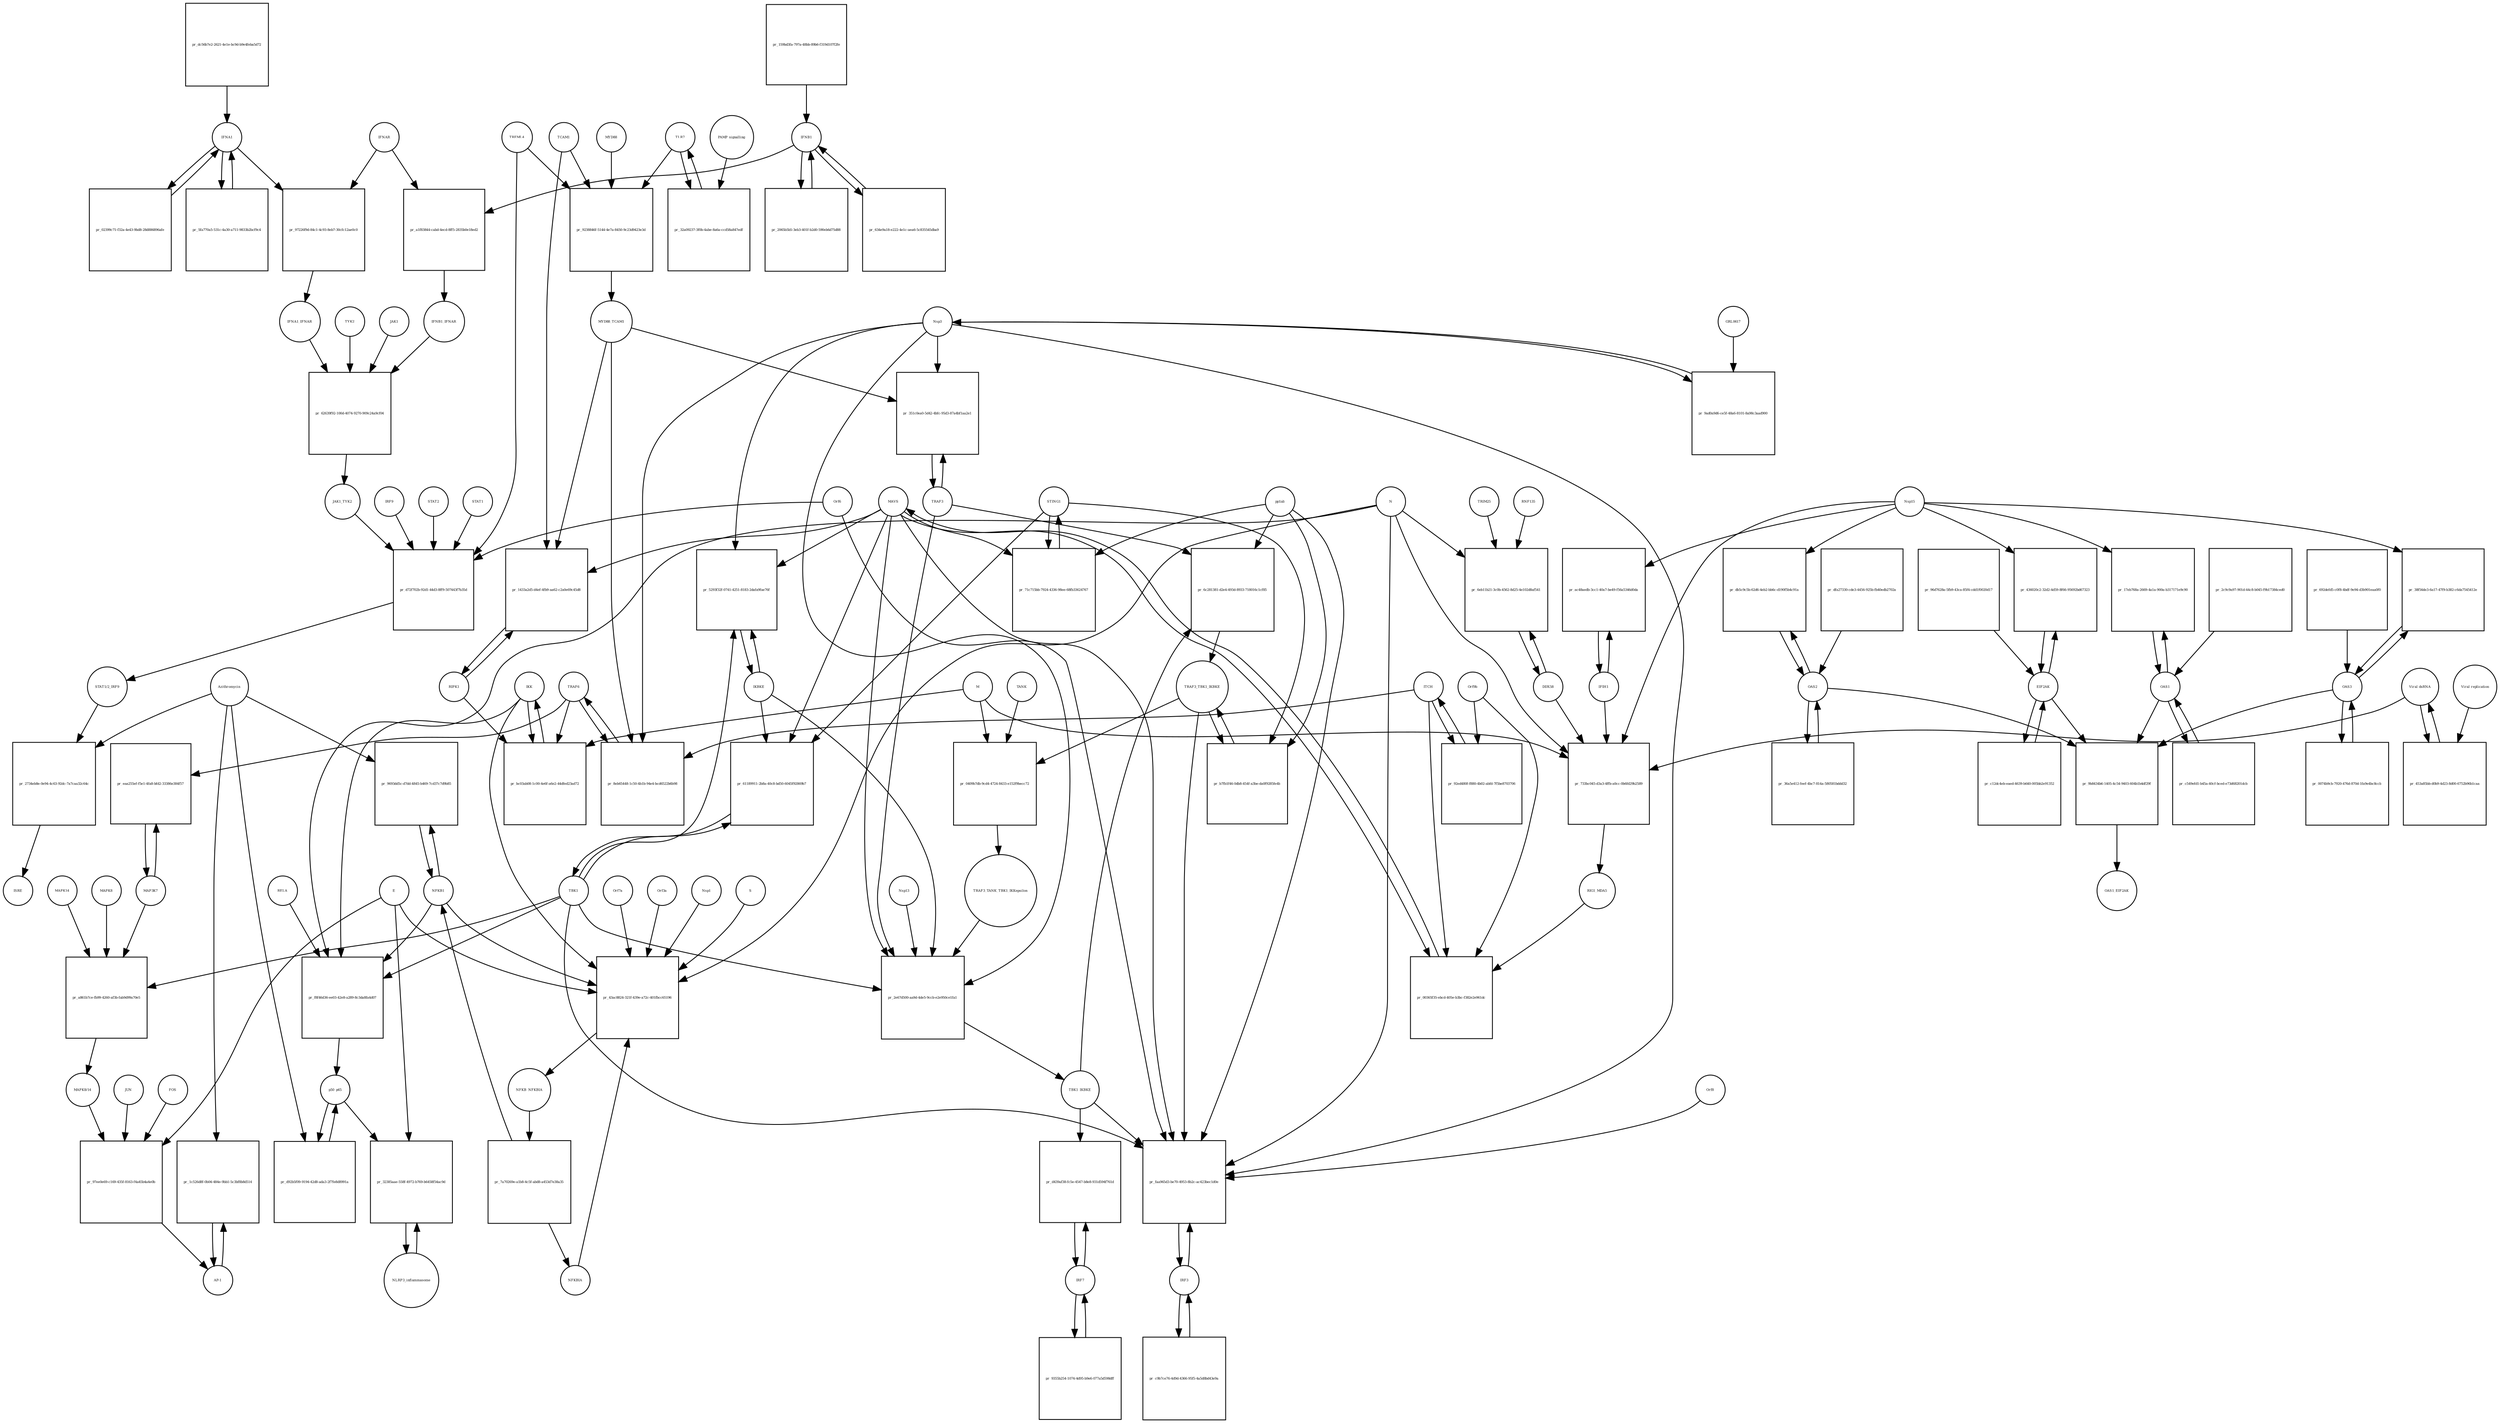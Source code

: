 strict digraph  {
IFNA1 [annotation="urn_miriam_pubmed_31226023|urn_miriam_wikipathways_WP4868", bipartite=0, cls=macromolecule, fontsize=4, label=IFNA1, shape=circle];
"pr_02399c71-f32a-4e43-9bd8-28d886896afe" [annotation="", bipartite=1, cls=process, fontsize=4, label="pr_02399c71-f32a-4e43-9bd8-28d886896afe", shape=square];
IFNB1 [annotation="urn_miriam_pubmed_31226023|urn_miriam_wikipathways_WP4868", bipartite=0, cls=macromolecule, fontsize=4, label=IFNB1, shape=circle];
"pr_2065b5b5-3eb3-401f-b2d0-590eb6d75d88" [annotation="", bipartite=1, cls=process, fontsize=4, label="pr_2065b5b5-3eb3-401f-b2d0-590eb6d75d88", shape=square];
"STAT1/2_IRF9" [annotation="urn_miriam_pubmed_31226023|urn_miriam_wikipathways_WP4868", bipartite=0, cls=complex, fontsize=4, label="STAT1/2_IRF9", shape=circle];
"pr_2734eb8e-0e94-4c63-92dc-7a7caa32c64c" [annotation="", bipartite=1, cls=process, fontsize=4, label="pr_2734eb8e-0e94-4c63-92dc-7a7caa32c64c", shape=square];
ISRE [annotation="urn_miriam_pubmed_31226023|urn_miriam_wikipathways_WP4868", bipartite=0, cls=complex, fontsize=4, label=ISRE, shape=circle];
Azithromycin [annotation=urn_miriam_wikipathways_WP4868, bipartite=0, cls="simple chemical", fontsize=4, label=Azithromycin, shape=circle];
"AP-1" [annotation="urn_miriam_pubmed_31226023|urn_miriam_wikipathways_WP4868", bipartite=0, cls=complex, fontsize=4, label="AP-1", shape=circle];
"pr_1c526d8f-0b04-484e-9bb1-5c3bf8b8d514" [annotation="", bipartite=1, cls=process, fontsize=4, label="pr_1c526d8f-0b04-484e-9bb1-5c3bf8b8d514", shape=square];
NFKB1 [annotation=urn_miriam_wikipathways_WP4868, bipartite=0, cls=macromolecule, fontsize=4, label=NFKB1, shape=circle];
"pr_9693dd5c-d7dd-4845-b469-7cd37c7d9b85" [annotation="", bipartite=1, cls=process, fontsize=4, label="pr_9693dd5c-d7dd-4845-b469-7cd37c7d9b85", shape=square];
IRF3 [annotation="", bipartite=0, cls=macromolecule, fontsize=4, label=IRF3, shape=circle];
"pr_c9b7ce76-4d9d-4366-95f5-4a5d8bd43e9a" [annotation="", bipartite=1, cls=process, fontsize=4, label="pr_c9b7ce76-4d9d-4366-95f5-4a5d8bd43e9a", shape=square];
p50_p65 [annotation="", bipartite=0, cls=complex, fontsize=4, label=p50_p65, shape=circle];
"pr_d92b5f09-9194-42d8-ada3-2f7fe8d8991a" [annotation="", bipartite=1, cls=process, fontsize=4, label="pr_d92b5f09-9194-42d8-ada3-2f7fe8d8991a", shape=square];
IRF7 [annotation="", bipartite=0, cls=macromolecule, fontsize=4, label=IRF7, shape=circle];
"pr_9355b254-1074-4d95-b9e6-077a5d598dff" [annotation="", bipartite=1, cls=process, fontsize=4, label="pr_9355b254-1074-4d95-b9e6-077a5d598dff", shape=square];
"pr_634e9a18-e222-4e1c-aea6-5c835545dba9" [annotation="", bipartite=1, cls=process, fontsize=4, label="pr_634e9a18-e222-4e1c-aea6-5c835545dba9", shape=square];
"pr_5fa770a5-531c-4a30-a711-9833b2bcf9c4" [annotation="", bipartite=1, cls=process, fontsize=4, label="pr_5fa770a5-531c-4a30-a711-9833b2bcf9c4", shape=square];
OAS1 [annotation="", bipartite=0, cls=macromolecule, fontsize=4, label=OAS1, shape=circle];
"pr_c549efd1-b45a-40cf-bced-e73d68201dcb" [annotation="", bipartite=1, cls=process, fontsize=4, label="pr_c549efd1-b45a-40cf-bced-e73d68201dcb", shape=square];
EIF2AK [annotation="", bipartite=0, cls=macromolecule, fontsize=4, label=EIF2AK, shape=circle];
"pr_c12dc4eb-eaed-4639-b640-005bb2e91352" [annotation="", bipartite=1, cls=process, fontsize=4, label="pr_c12dc4eb-eaed-4639-b640-005bb2e91352", shape=square];
OAS2 [annotation="", bipartite=0, cls=macromolecule, fontsize=4, label=OAS2, shape=circle];
"pr_36a5e412-feef-4bc7-814a-580581bddd32" [annotation="", bipartite=1, cls=process, fontsize=4, label="pr_36a5e412-feef-4bc7-814a-580581bddd32", shape=square];
OAS3 [annotation="", bipartite=0, cls=macromolecule, fontsize=4, label=OAS3, shape=circle];
"pr_0074b9cb-7920-476d-870d-1fa9e4bc8ccb" [annotation="", bipartite=1, cls=process, fontsize=4, label="pr_0074b9cb-7920-476d-870d-1fa9e4bc8ccb", shape=square];
"pr_159bd3fa-797a-48bb-89b6-f319d107f2fe" [annotation="", bipartite=1, cls=process, fontsize=4, label="pr_159bd3fa-797a-48bb-89b6-f319d107f2fe", shape=square];
"pr_dc56b7e2-2621-4e1e-bc9d-b9e4feba5d72" [annotation="", bipartite=1, cls=process, fontsize=4, label="pr_dc56b7e2-2621-4e1e-bc9d-b9e4feba5d72", shape=square];
"pr_2c9c9a97-901d-44c8-b045-f9b17384ced0" [annotation="", bipartite=1, cls=process, fontsize=4, label="pr_2c9c9a97-901d-44c8-b045-f9b17384ced0", shape=square];
"pr_96d7628a-5fb9-43ca-85f4-cdd1f0020d17" [annotation="", bipartite=1, cls=process, fontsize=4, label="pr_96d7628a-5fb9-43ca-85f4-cdd1f0020d17", shape=square];
TRAF6 [annotation="urn_miriam_pubmed_31226023|urn_miriam_wikipathways_WP4868", bipartite=0, cls=macromolecule, fontsize=4, label=TRAF6, shape=circle];
"pr_8eb65448-1c50-4b1b-94e4-bcd6522b6b98" [annotation="", bipartite=1, cls=process, fontsize=4, label="pr_8eb65448-1c50-4b1b-94e4-bcd6522b6b98", shape=square];
MYD88_TCAM1 [annotation=urn_miriam_pubmed_31226023, bipartite=0, cls=complex, fontsize=4, label=MYD88_TCAM1, shape=circle];
Nsp3 [annotation="urn_miriam_pubmed_31226023|urn_miriam_wikipathways_WP4868|urn_miriam_ncbiprotein_YP_009725299", bipartite=0, cls=macromolecule, fontsize=4, label=Nsp3, shape=circle];
ITCH [annotation="", bipartite=0, cls=macromolecule, fontsize=4, label=ITCH, shape=circle];
TBK1 [annotation="urn_miriam_pubmed_31226023|urn_miriam_wikipathways_WP4868|urn_miriam_pubmed_24622840", bipartite=0, cls=macromolecule, fontsize=4, label=TBK1, shape=circle];
"pr_61189911-2b8a-40c8-bd50-6045f92869b7" [annotation="", bipartite=1, cls=process, fontsize=4, label="pr_61189911-2b8a-40c8-bd50-6045f92869b7", shape=square];
IKBKE [annotation="", bipartite=0, cls=macromolecule, fontsize=4, label=IKBKE, shape=circle];
STING1 [annotation=urn_miriam_pubmed_24622840, bipartite=0, cls=macromolecule, fontsize=4, label=STING1, shape=circle];
MAVS [annotation="", bipartite=0, cls=macromolecule, fontsize=4, label=MAVS, shape=circle];
"pr_dfa27330-cde3-4456-925b-fb40edb2702a" [annotation="", bipartite=1, cls=process, fontsize=4, label="pr_dfa27330-cde3-4456-925b-fb40edb2702a", shape=square];
"pr_692defd5-c0f8-4bdf-9e94-d3b901eaa0f0" [annotation="", bipartite=1, cls=process, fontsize=4, label="pr_692defd5-c0f8-4bdf-9e94-d3b901eaa0f0", shape=square];
TRAF3 [annotation=urn_miriam_pubmed_31226023, bipartite=0, cls=macromolecule, fontsize=4, label=TRAF3, shape=circle];
"pr_351c0ea0-5d42-4bfc-95d3-87a4bf1aa2e1" [annotation="", bipartite=1, cls=process, fontsize=4, label="pr_351c0ea0-5d42-4bfc-95d3-87a4bf1aa2e1", shape=square];
MAP3K7 [annotation="", bipartite=0, cls=macromolecule, fontsize=4, label=MAP3K7, shape=circle];
"pr_eaa255ef-f5e1-4fa8-bfd2-33386e384f57" [annotation="", bipartite=1, cls=process, fontsize=4, label="pr_eaa255ef-f5e1-4fa8-bfd2-33386e384f57", shape=square];
IKK [annotation="", bipartite=0, cls=complex, fontsize=4, label=IKK, shape=circle];
"pr_bc03ab08-1c00-4e6f-a6e2-44dfed23ad72" [annotation="", bipartite=1, cls=process, fontsize=4, label="pr_bc03ab08-1c00-4e6f-a6e2-44dfed23ad72", shape=square];
RIPK1 [annotation="", bipartite=0, cls=macromolecule, fontsize=4, label=RIPK1, shape=circle];
M [annotation="urn_miriam_pubmed_31226023|urn_miriam_ncbiprotein_BCD58756", bipartite=0, cls=macromolecule, fontsize=4, label=M, shape=circle];
"pr_5293f32f-0741-4251-8183-2dafa9fae76f" [annotation="", bipartite=1, cls=process, fontsize=4, label="pr_5293f32f-0741-4251-8183-2dafa9fae76f", shape=square];
"pr_faa965d3-be70-4953-8b2c-ac423bec1d0e" [annotation="", bipartite=1, cls=process, fontsize=4, label="pr_faa965d3-be70-4953-8b2c-ac423bec1d0e", shape=square];
TBK1_IKBKE [annotation="urn_miriam_pubmed_31226023|urn_miriam_wikipathways_WP4868|urn_miriam_pubmed_24622840", bipartite=0, cls=complex, fontsize=4, label=TBK1_IKBKE, shape=circle];
N [annotation="urn_miriam_pubmed_31226023|urn_miriam_ncbiprotein_BCD58761", bipartite=0, cls=macromolecule, fontsize=4, label=N, shape=circle];
TRAF3_TBK1_IKBKE [annotation=urn_miriam_pubmed_24622840, bipartite=0, cls=complex, fontsize=4, label=TRAF3_TBK1_IKBKE, shape=circle];
Orf8 [annotation=urn_miriam_ncbiprotein_BCD58760, bipartite=0, cls=complex, fontsize=4, label=Orf8, shape=circle];
Orf6 [annotation="urn_miriam_pubmed_31226023|urn_miriam_ncbiprotein_BCD58757", bipartite=0, cls=macromolecule, fontsize=4, label=Orf6, shape=circle];
pp1ab [annotation="urn_miriam_ncbiprotein_YP_009724389|urn_miriam_pubmed_24622840", bipartite=0, cls=macromolecule, fontsize=4, label=pp1ab, shape=circle];
"pr_1433a2d5-d4ef-4fb9-aa62-c2a0e69c45d8" [annotation="", bipartite=1, cls=process, fontsize=4, label="pr_1433a2d5-d4ef-4fb9-aa62-c2a0e69c45d8", shape=square];
TCAM1 [annotation=urn_miriam_pubmed_31226023, bipartite=0, cls=macromolecule, fontsize=4, label=TCAM1, shape=circle];
"pr_00365f35-ebcd-405e-b3bc-f382e2e961dc" [annotation="", bipartite=1, cls=process, fontsize=4, label="pr_00365f35-ebcd-405e-b3bc-f382e2e961dc", shape=square];
RIG1_MDA5 [annotation="urn_miriam_pubmed_31226023|urn_miriam_pubmed_19052324", bipartite=0, cls=complex, fontsize=4, label=RIG1_MDA5, shape=circle];
Orf9b [annotation="urn_miriam_pubmed_31226023|urn_miriam_ncbiprotein_ABI96969|urn_miriam_uniprot_P0DTD2", bipartite=0, cls=macromolecule, fontsize=4, label=Orf9b, shape=circle];
"pr_38f56de3-6a17-47f9-b382-c6da7545412e" [annotation="", bipartite=1, cls=process, fontsize=4, label="pr_38f56de3-6a17-47f9-b382-c6da7545412e", shape=square];
Nsp15 [annotation="urn_miriam_pubmed_31226023|urn_miriam_ncbiprotein_YP_009725310", bipartite=0, cls=macromolecule, fontsize=4, label=Nsp15, shape=circle];
"pr_db5c9c5b-62d6-4eb2-bb6c-d190f5b4c91a" [annotation="", bipartite=1, cls=process, fontsize=4, label="pr_db5c9c5b-62d6-4eb2-bb6c-d190f5b4c91a", shape=square];
"pr_17eb768a-2669-4a1a-900a-b317171e9c90" [annotation="", bipartite=1, cls=process, fontsize=4, label="pr_17eb768a-2669-4a1a-900a-b317171e9c90", shape=square];
"pr_436020c2-32d2-4d59-8f66-95692bd67323" [annotation="", bipartite=1, cls=process, fontsize=4, label="pr_436020c2-32d2-4d59-8f66-95692bd67323", shape=square];
"Viral dsRNA" [annotation="urn_miriam_pubmed_31226023|urn_miriam_pubmed_19052324|urn_miriam_taxonomy_694009", bipartite=0, cls="nucleic acid feature", fontsize=4, label="Viral dsRNA", shape=circle];
"pr_453a85bb-d0b9-4d23-8d00-6752b96b1caa" [annotation="", bipartite=1, cls=process, fontsize=4, label="pr_453a85bb-d0b9-4d23-8d00-6752b96b1caa", shape=square];
"Viral replication" [annotation="urn_miriam_pubmed_31226023|urn_miriam_pubmed_19052324|urn_miriam_mesh_D014779", bipartite=0, cls=phenotype, fontsize=4, label="Viral replication", shape=circle];
"pr_9ad0a9d6-ce5f-48a6-8101-8a98c3aad900" [annotation="", bipartite=1, cls=process, fontsize=4, label="pr_9ad0a9d6-ce5f-48a6-8101-8a98c3aad900", shape=square];
GRL0617 [annotation=urn_miriam_wikipathways_WP4868, bipartite=0, cls="simple chemical", fontsize=4, label=GRL0617, shape=circle];
"pr_71c715bb-7924-4336-98ee-68fb33624767" [annotation="", bipartite=1, cls=process, fontsize=4, label="pr_71c715bb-7924-4336-98ee-68fb33624767", shape=square];
"pr_b7fb1f46-0db8-454f-a3be-da0f9285fe4b" [annotation="", bipartite=1, cls=process, fontsize=4, label="pr_b7fb1f46-0db8-454f-a3be-da0f9285fe4b", shape=square];
TLR7 [annotation=urn_miriam_pubmed_31226023, bipartite=0, cls=macromolecule, fontsize=4, label=TLR7, shape=circle];
"pr_32a09237-3f0b-4abe-8a6a-ccd58a847edf" [annotation="", bipartite=1, cls=process, fontsize=4, label="pr_32a09237-3f0b-4abe-8a6a-ccd58a847edf", shape=square];
"PAMP signalling" [annotation="urn_miriam_pubmed_31226023|urn_miriam_mesh_D000069452", bipartite=0, cls=phenotype, fontsize=4, label="PAMP signalling", shape=circle];
IFIH1 [annotation="", bipartite=0, cls=macromolecule, fontsize=4, label=IFIH1, shape=circle];
"pr_ac48aedb-3cc1-40a7-be49-f56a5346d0da" [annotation="", bipartite=1, cls=process, fontsize=4, label="pr_ac48aedb-3cc1-40a7-be49-f56a5346d0da", shape=square];
DDX58 [annotation="urn_miriam_pubmed_31226023|urn_miriam_pubmed_19052324", bipartite=0, cls=macromolecule, fontsize=4, label=DDX58, shape=circle];
"pr_6eb11b21-3c0b-4562-8d25-4e102d8af541" [annotation="", bipartite=1, cls=process, fontsize=4, label="pr_6eb11b21-3c0b-4562-8d25-4e102d8af541", shape=square];
TRIM25 [annotation="", bipartite=0, cls=macromolecule, fontsize=4, label=TRIM25, shape=circle];
RNF135 [annotation="", bipartite=0, cls=macromolecule, fontsize=4, label=RNF135, shape=circle];
"pr_92ed480f-f880-4b02-abfd-7f5be8703706" [annotation="", bipartite=1, cls=process, fontsize=4, label="pr_92ed480f-f880-4b02-abfd-7f5be8703706", shape=square];
"pr_0409b7db-9cd4-4724-8433-e152f9becc72" [annotation="", bipartite=1, cls=process, fontsize=4, label="pr_0409b7db-9cd4-4724-8433-e152f9becc72", shape=square];
TRAF3_TANK_TBK1_IKKepsilon [annotation="", bipartite=0, cls=complex, fontsize=4, label=TRAF3_TANK_TBK1_IKKepsilon, shape=circle];
TANK [annotation="", bipartite=0, cls=macromolecule, fontsize=4, label=TANK, shape=circle];
"pr_d439af38-fc5e-4547-b8e8-931d594f761d" [annotation="", bipartite=1, cls=process, fontsize=4, label="pr_d439af38-fc5e-4547-b8e8-931d594f761d", shape=square];
NLRP3_inflammasome [annotation="", bipartite=0, cls=complex, fontsize=4, label=NLRP3_inflammasome, shape=circle];
"pr_32385aae-558f-4972-b769-b6458f54ac9d" [annotation="", bipartite=1, cls=process, fontsize=4, label="pr_32385aae-558f-4972-b769-b6458f54ac9d", shape=square];
E [annotation="urn_miriam_pubmed_31226023|urn_miriam_ncbiprotein_BCD58755", bipartite=0, cls=macromolecule, fontsize=4, label=E, shape=circle];
STAT1 [annotation="urn_miriam_pubmed_31226023|urn_miriam_wikipathways_WP4868", bipartite=0, cls=macromolecule, fontsize=4, label=STAT1, shape=circle];
"pr_d72f702b-92d1-44d3-8ff9-507443f7b35d" [annotation="", bipartite=1, cls=process, fontsize=4, label="pr_d72f702b-92d1-44d3-8ff9-507443f7b35d", shape=square];
TREML4 [annotation=urn_miriam_wikipathways_WP4868, bipartite=0, cls=macromolecule, fontsize=4, label=TREML4, shape=circle];
JAK1_TYK2 [annotation="urn_miriam_pubmed_31226023|urn_miriam_wikipathways_WP4868", bipartite=0, cls=complex, fontsize=4, label=JAK1_TYK2, shape=circle];
IRF9 [annotation="urn_miriam_pubmed_31226023|urn_miriam_wikipathways_WP4868", bipartite=0, cls=macromolecule, fontsize=4, label=IRF9, shape=circle];
STAT2 [annotation="urn_miriam_pubmed_31226023|urn_miriam_wikipathways_WP4868", bipartite=0, cls=macromolecule, fontsize=4, label=STAT2, shape=circle];
"pr_9b8434b6-1405-4c54-9403-604b1b4df29f" [annotation="", bipartite=1, cls=process, fontsize=4, label="pr_9b8434b6-1405-4c54-9403-604b1b4df29f", shape=square];
OAS1_EIF2AK [annotation="", bipartite=0, cls=complex, fontsize=4, label=OAS1_EIF2AK, shape=circle];
JAK1 [annotation="urn_miriam_pubmed_31226023|urn_miriam_wikipathways_WP4868", bipartite=0, cls=macromolecule, fontsize=4, label=JAK1, shape=circle];
"pr_62639f92-100d-4074-9270-909c24a9cf04" [annotation="", bipartite=1, cls=process, fontsize=4, label="pr_62639f92-100d-4074-9270-909c24a9cf04", shape=square];
IFNA1_IFNAR [annotation="urn_miriam_pubmed_31226023|urn_miriam_wikipathways_WP4868", bipartite=0, cls=complex, fontsize=4, label=IFNA1_IFNAR, shape=circle];
IFNB1_IFNAR [annotation="urn_miriam_pubmed_31226023|urn_miriam_wikipathways_WP4868", bipartite=0, cls=complex, fontsize=4, label=IFNB1_IFNAR, shape=circle];
TYK2 [annotation="urn_miriam_pubmed_31226023|urn_miriam_wikipathways_WP4868", bipartite=0, cls=macromolecule, fontsize=4, label=TYK2, shape=circle];
MYD88 [annotation="urn_miriam_pubmed_31226023|urn_miriam_wikipathways_WP4868", bipartite=0, cls=macromolecule, fontsize=4, label=MYD88, shape=circle];
"pr_9238846f-5144-4e7a-8450-9c23d9423e3d" [annotation="", bipartite=1, cls=process, fontsize=4, label="pr_9238846f-5144-4e7a-8450-9c23d9423e3d", shape=square];
NFKB_NFKBIA [annotation="urn_miriam_pubmed_31226023|urn_miriam_wikipathways_WP4868", bipartite=0, cls=complex, fontsize=4, label=NFKB_NFKBIA, shape=circle];
"pr_7a70269e-a1b8-4c5f-abd8-a453d7e38a35" [annotation="", bipartite=1, cls=process, fontsize=4, label="pr_7a70269e-a1b8-4c5f-abd8-a453d7e38a35", shape=square];
NFKBIA [annotation="urn_miriam_pubmed_31226023|urn_miriam_wikipathways_WP4868", bipartite=0, cls=macromolecule, fontsize=4, label=NFKBIA, shape=circle];
IFNAR [annotation="urn_miriam_pubmed_31226023|urn_miriam_wikipathways_WP4868", bipartite=0, cls=complex, fontsize=4, label=IFNAR, shape=circle];
"pr_97226f9d-84c1-4c93-8eb7-30cfc12ae0c0" [annotation="", bipartite=1, cls=process, fontsize=4, label="pr_97226f9d-84c1-4c93-8eb7-30cfc12ae0c0", shape=square];
"pr_a1f83844-cabd-4ecd-8ff5-2835b0e18ed2" [annotation="", bipartite=1, cls=process, fontsize=4, label="pr_a1f83844-cabd-4ecd-8ff5-2835b0e18ed2", shape=square];
MAPK14 [annotation="urn_miriam_pubmed_31226023|urn_miriam_wikipathways_WP4868", bipartite=0, cls=macromolecule, fontsize=4, label=MAPK14, shape=circle];
"pr_a861b7ce-fb99-4260-af3b-fab9d99a70e5" [annotation="", bipartite=1, cls=process, fontsize=4, label="pr_a861b7ce-fb99-4260-af3b-fab9d99a70e5", shape=square];
"MAPK8/14" [annotation="urn_miriam_pubmed_31226023|urn_miriam_wikipathways_WP4868", bipartite=0, cls=complex, fontsize=4, label="MAPK8/14", shape=circle];
MAPK8 [annotation="urn_miriam_pubmed_31226023|urn_miriam_wikipathways_WP4868", bipartite=0, cls=macromolecule, fontsize=4, label=MAPK8, shape=circle];
JUN [annotation="urn_miriam_pubmed_31226023|urn_miriam_wikipathways_WP4868", bipartite=0, cls=macromolecule, fontsize=4, label=JUN, shape=circle];
"pr_97ee0e69-c169-435f-8163-f4a45b4a4e0b" [annotation="", bipartite=1, cls=process, fontsize=4, label="pr_97ee0e69-c169-435f-8163-f4a45b4a4e0b", shape=square];
FOS [annotation="urn_miriam_pubmed_31226023|urn_miriam_wikipathways_WP4868", bipartite=0, cls=macromolecule, fontsize=4, label=FOS, shape=circle];
"pr_43ac8824-321f-439e-a72c-401fbcc65196" [annotation="", bipartite=1, cls=process, fontsize=4, label="pr_43ac8824-321f-439e-a72c-401fbcc65196", shape=square];
Nsp1 [annotation="urn_miriam_pubmed_31226023|urn_miriam_ncbiprotein_YP_009725297", bipartite=0, cls=macromolecule, fontsize=4, label=Nsp1, shape=circle];
S [annotation=urn_miriam_ncbiprotein_BCD58753, bipartite=0, cls=macromolecule, fontsize=4, label=S, shape=circle];
Orf7a [annotation=urn_miriam_ncbiprotein_BCD58758, bipartite=0, cls=macromolecule, fontsize=4, label=Orf7a, shape=circle];
Orf3a [annotation=urn_miriam_ncbiprotein_BCD58754, bipartite=0, cls=macromolecule, fontsize=4, label=Orf3a, shape=circle];
"pr_2e67d500-aa9d-4de5-9ccb-e2e950ce1fa1" [annotation="", bipartite=1, cls=process, fontsize=4, label="pr_2e67d500-aa9d-4de5-9ccb-e2e950ce1fa1", shape=square];
Nsp13 [annotation="urn_miriam_uniprot_P0DTD1|urn_miriam_wikipathways_WP4868|urn_miriam_ncbiprotein_YP_009725308", bipartite=0, cls=macromolecule, fontsize=4, label=Nsp13, shape=circle];
RELA [annotation="", bipartite=0, cls=macromolecule, fontsize=4, label=RELA, shape=circle];
"pr_f8f46d36-ee03-42e8-a289-8c3da8fa4d07" [annotation="", bipartite=1, cls=process, fontsize=4, label="pr_f8f46d36-ee03-42e8-a289-8c3da8fa4d07", shape=square];
"pr_733bc045-d3a3-4ffb-a0cc-0b6fd29b2589" [annotation="", bipartite=1, cls=process, fontsize=4, label="pr_733bc045-d3a3-4ffb-a0cc-0b6fd29b2589", shape=square];
"pr_6c281381-d2e4-493d-8933-718016c1cf85" [annotation="", bipartite=1, cls=process, fontsize=4, label="pr_6c281381-d2e4-493d-8933-718016c1cf85", shape=square];
IFNA1 -> "pr_02399c71-f32a-4e43-9bd8-28d886896afe"  [annotation="", interaction_type=consumption];
IFNA1 -> "pr_5fa770a5-531c-4a30-a711-9833b2bcf9c4"  [annotation="", interaction_type=consumption];
IFNA1 -> "pr_97226f9d-84c1-4c93-8eb7-30cfc12ae0c0"  [annotation="", interaction_type=consumption];
"pr_02399c71-f32a-4e43-9bd8-28d886896afe" -> IFNA1  [annotation="", interaction_type=production];
IFNB1 -> "pr_2065b5b5-3eb3-401f-b2d0-590eb6d75d88"  [annotation="", interaction_type=consumption];
IFNB1 -> "pr_634e9a18-e222-4e1c-aea6-5c835545dba9"  [annotation="", interaction_type=consumption];
IFNB1 -> "pr_a1f83844-cabd-4ecd-8ff5-2835b0e18ed2"  [annotation="", interaction_type=consumption];
"pr_2065b5b5-3eb3-401f-b2d0-590eb6d75d88" -> IFNB1  [annotation="", interaction_type=production];
"STAT1/2_IRF9" -> "pr_2734eb8e-0e94-4c63-92dc-7a7caa32c64c"  [annotation="", interaction_type=consumption];
"pr_2734eb8e-0e94-4c63-92dc-7a7caa32c64c" -> ISRE  [annotation="", interaction_type=production];
Azithromycin -> "pr_2734eb8e-0e94-4c63-92dc-7a7caa32c64c"  [annotation=urn_miriam_pubmed_31226023, interaction_type=inhibition];
Azithromycin -> "pr_1c526d8f-0b04-484e-9bb1-5c3bf8b8d514"  [annotation=urn_miriam_pubmed_31226023, interaction_type=inhibition];
Azithromycin -> "pr_9693dd5c-d7dd-4845-b469-7cd37c7d9b85"  [annotation=urn_miriam_wikipathways_WP4868, interaction_type=inhibition];
Azithromycin -> "pr_d92b5f09-9194-42d8-ada3-2f7fe8d8991a"  [annotation=urn_miriam_pubmed_31226023, interaction_type=inhibition];
"AP-1" -> "pr_1c526d8f-0b04-484e-9bb1-5c3bf8b8d514"  [annotation="", interaction_type=consumption];
"pr_1c526d8f-0b04-484e-9bb1-5c3bf8b8d514" -> "AP-1"  [annotation="", interaction_type=production];
NFKB1 -> "pr_9693dd5c-d7dd-4845-b469-7cd37c7d9b85"  [annotation="", interaction_type=consumption];
NFKB1 -> "pr_43ac8824-321f-439e-a72c-401fbcc65196"  [annotation="", interaction_type=consumption];
NFKB1 -> "pr_f8f46d36-ee03-42e8-a289-8c3da8fa4d07"  [annotation="", interaction_type=consumption];
"pr_9693dd5c-d7dd-4845-b469-7cd37c7d9b85" -> NFKB1  [annotation="", interaction_type=production];
IRF3 -> "pr_c9b7ce76-4d9d-4366-95f5-4a5d8bd43e9a"  [annotation="", interaction_type=consumption];
IRF3 -> "pr_faa965d3-be70-4953-8b2c-ac423bec1d0e"  [annotation="", interaction_type=consumption];
"pr_c9b7ce76-4d9d-4366-95f5-4a5d8bd43e9a" -> IRF3  [annotation="", interaction_type=production];
p50_p65 -> "pr_d92b5f09-9194-42d8-ada3-2f7fe8d8991a"  [annotation="", interaction_type=consumption];
p50_p65 -> "pr_32385aae-558f-4972-b769-b6458f54ac9d"  [annotation="urn_miriam_pubmed_32133002|urn_miriam_taxonomy_694009|urn_miriam_pubmed_28531279", interaction_type=catalysis];
"pr_d92b5f09-9194-42d8-ada3-2f7fe8d8991a" -> p50_p65  [annotation="", interaction_type=production];
IRF7 -> "pr_9355b254-1074-4d95-b9e6-077a5d598dff"  [annotation="", interaction_type=consumption];
IRF7 -> "pr_d439af38-fc5e-4547-b8e8-931d594f761d"  [annotation="", interaction_type=consumption];
"pr_9355b254-1074-4d95-b9e6-077a5d598dff" -> IRF7  [annotation="", interaction_type=production];
"pr_634e9a18-e222-4e1c-aea6-5c835545dba9" -> IFNB1  [annotation="", interaction_type=production];
"pr_5fa770a5-531c-4a30-a711-9833b2bcf9c4" -> IFNA1  [annotation="", interaction_type=production];
OAS1 -> "pr_c549efd1-b45a-40cf-bced-e73d68201dcb"  [annotation="", interaction_type=consumption];
OAS1 -> "pr_17eb768a-2669-4a1a-900a-b317171e9c90"  [annotation="", interaction_type=consumption];
OAS1 -> "pr_9b8434b6-1405-4c54-9403-604b1b4df29f"  [annotation="", interaction_type=consumption];
"pr_c549efd1-b45a-40cf-bced-e73d68201dcb" -> OAS1  [annotation="", interaction_type=production];
EIF2AK -> "pr_c12dc4eb-eaed-4639-b640-005bb2e91352"  [annotation="", interaction_type=consumption];
EIF2AK -> "pr_436020c2-32d2-4d59-8f66-95692bd67323"  [annotation="", interaction_type=consumption];
EIF2AK -> "pr_9b8434b6-1405-4c54-9403-604b1b4df29f"  [annotation="", interaction_type=consumption];
"pr_c12dc4eb-eaed-4639-b640-005bb2e91352" -> EIF2AK  [annotation="", interaction_type=production];
OAS2 -> "pr_36a5e412-feef-4bc7-814a-580581bddd32"  [annotation="", interaction_type=consumption];
OAS2 -> "pr_db5c9c5b-62d6-4eb2-bb6c-d190f5b4c91a"  [annotation="", interaction_type=consumption];
OAS2 -> "pr_9b8434b6-1405-4c54-9403-604b1b4df29f"  [annotation="", interaction_type=consumption];
"pr_36a5e412-feef-4bc7-814a-580581bddd32" -> OAS2  [annotation="", interaction_type=production];
OAS3 -> "pr_0074b9cb-7920-476d-870d-1fa9e4bc8ccb"  [annotation="", interaction_type=consumption];
OAS3 -> "pr_38f56de3-6a17-47f9-b382-c6da7545412e"  [annotation="", interaction_type=consumption];
OAS3 -> "pr_9b8434b6-1405-4c54-9403-604b1b4df29f"  [annotation="", interaction_type=consumption];
"pr_0074b9cb-7920-476d-870d-1fa9e4bc8ccb" -> OAS3  [annotation="", interaction_type=production];
"pr_159bd3fa-797a-48bb-89b6-f319d107f2fe" -> IFNB1  [annotation="", interaction_type=production];
"pr_dc56b7e2-2621-4e1e-bc9d-b9e4feba5d72" -> IFNA1  [annotation="", interaction_type=production];
"pr_2c9c9a97-901d-44c8-b045-f9b17384ced0" -> OAS1  [annotation="", interaction_type=production];
"pr_96d7628a-5fb9-43ca-85f4-cdd1f0020d17" -> EIF2AK  [annotation="", interaction_type=production];
TRAF6 -> "pr_8eb65448-1c50-4b1b-94e4-bcd6522b6b98"  [annotation="", interaction_type=consumption];
TRAF6 -> "pr_eaa255ef-f5e1-4fa8-bfd2-33386e384f57"  [annotation=urn_miriam_pubmed_31226023, interaction_type=catalysis];
TRAF6 -> "pr_bc03ab08-1c00-4e6f-a6e2-44dfed23ad72"  [annotation="urn_miriam_pubmed_31226023|urn_miriam_taxonomy_694009", interaction_type=catalysis];
"pr_8eb65448-1c50-4b1b-94e4-bcd6522b6b98" -> TRAF6  [annotation="", interaction_type=production];
MYD88_TCAM1 -> "pr_8eb65448-1c50-4b1b-94e4-bcd6522b6b98"  [annotation="urn_miriam_pubmed_31226023|urn_miriam_taxonomy_694009|urn_miriam_pubmed_25135833", interaction_type=catalysis];
MYD88_TCAM1 -> "pr_351c0ea0-5d42-4bfc-95d3-87a4bf1aa2e1"  [annotation="urn_miriam_pubmed_31226023|urn_miriam_taxonomy_694009", interaction_type=catalysis];
MYD88_TCAM1 -> "pr_1433a2d5-d4ef-4fb9-aa62-c2a0e69c45d8"  [annotation="urn_miriam_pubmed_20404851|urn_miriam_pubmed_31226023", interaction_type=catalysis];
Nsp3 -> "pr_8eb65448-1c50-4b1b-94e4-bcd6522b6b98"  [annotation="urn_miriam_pubmed_31226023|urn_miriam_taxonomy_694009|urn_miriam_pubmed_25135833", interaction_type=inhibition];
Nsp3 -> "pr_351c0ea0-5d42-4bfc-95d3-87a4bf1aa2e1"  [annotation="urn_miriam_pubmed_31226023|urn_miriam_taxonomy_694009", interaction_type=inhibition];
Nsp3 -> "pr_5293f32f-0741-4251-8183-2dafa9fae76f"  [annotation="urn_miriam_pubmed_18353649|urn_miriam_pubmed_25636800|urn_miriam_pubmed_31226023|urn_miriam_taxonomy_694009", interaction_type=inhibition];
Nsp3 -> "pr_faa965d3-be70-4953-8b2c-ac423bec1d0e"  [annotation="urn_miriam_pubmed_14679297|urn_miriam_pubmed_17108024|urn_miriam_pubmed_24622840|urn_miriam_pubmed_25481026|urn_miriam_pubmed_25636800|urn_miriam_pubmed_29294448|urn_miriam_pubmed_17761676|urn_miriam_pubmed_18440553|urn_miriam_pubmed_31226023|urn_miriam_taxonomy_694009", interaction_type=inhibition];
Nsp3 -> "pr_9ad0a9d6-ce5f-48a6-8101-8a98c3aad900"  [annotation="", interaction_type=consumption];
Nsp3 -> "pr_2e67d500-aa9d-4de5-9ccb-e2e950ce1fa1"  [annotation="urn_miriam_pubmed_31226023|urn_miriam_taxonomy_694009|urn_miriam_pubmed_19380580", interaction_type=inhibition];
ITCH -> "pr_8eb65448-1c50-4b1b-94e4-bcd6522b6b98"  [annotation="urn_miriam_pubmed_31226023|urn_miriam_taxonomy_694009|urn_miriam_pubmed_25135833", interaction_type=inhibition];
ITCH -> "pr_00365f35-ebcd-405e-b3bc-f382e2e961dc"  [annotation="urn_miriam_pubmed_19052324|urn_miriam_pubmed_25135833|urn_miriam_pubmed_31226023|urn_miriam_taxonomy_694009", interaction_type=inhibition];
ITCH -> "pr_92ed480f-f880-4b02-abfd-7f5be8703706"  [annotation="", interaction_type=consumption];
TBK1 -> "pr_61189911-2b8a-40c8-bd50-6045f92869b7"  [annotation="", interaction_type=consumption];
TBK1 -> "pr_5293f32f-0741-4251-8183-2dafa9fae76f"  [annotation="urn_miriam_pubmed_18353649|urn_miriam_pubmed_25636800|urn_miriam_pubmed_31226023|urn_miriam_taxonomy_694009", interaction_type=catalysis];
TBK1 -> "pr_faa965d3-be70-4953-8b2c-ac423bec1d0e"  [annotation="urn_miriam_pubmed_14679297|urn_miriam_pubmed_17108024|urn_miriam_pubmed_24622840|urn_miriam_pubmed_25481026|urn_miriam_pubmed_25636800|urn_miriam_pubmed_29294448|urn_miriam_pubmed_17761676|urn_miriam_pubmed_18440553|urn_miriam_pubmed_31226023|urn_miriam_taxonomy_694009", interaction_type=catalysis];
TBK1 -> "pr_a861b7ce-fb99-4260-af3b-fab9d99a70e5"  [annotation=urn_miriam_pubmed_31226023, interaction_type=catalysis];
TBK1 -> "pr_2e67d500-aa9d-4de5-9ccb-e2e950ce1fa1"  [annotation="", interaction_type=consumption];
TBK1 -> "pr_f8f46d36-ee03-42e8-a289-8c3da8fa4d07"  [annotation="urn_miriam_pubmed_14679297|urn_miriam_pubmed_17108024|urn_miriam_pubmed_19609947|urn_miriam_pubmed_31226023|urn_miriam_taxonomy_694009", interaction_type=catalysis];
"pr_61189911-2b8a-40c8-bd50-6045f92869b7" -> TBK1  [annotation="", interaction_type=production];
IKBKE -> "pr_61189911-2b8a-40c8-bd50-6045f92869b7"  [annotation="urn_miriam_pubmed_24622840|urn_miriam_pubmed_25636800|urn_miriam_pubmed_26631542", interaction_type=catalysis];
IKBKE -> "pr_5293f32f-0741-4251-8183-2dafa9fae76f"  [annotation="", interaction_type=consumption];
IKBKE -> "pr_2e67d500-aa9d-4de5-9ccb-e2e950ce1fa1"  [annotation="", interaction_type=consumption];
STING1 -> "pr_61189911-2b8a-40c8-bd50-6045f92869b7"  [annotation="urn_miriam_pubmed_24622840|urn_miriam_pubmed_25636800|urn_miriam_pubmed_26631542", interaction_type=catalysis];
STING1 -> "pr_71c715bb-7924-4336-98ee-68fb33624767"  [annotation="", interaction_type=consumption];
STING1 -> "pr_b7fb1f46-0db8-454f-a3be-da0f9285fe4b"  [annotation="urn_miriam_pubmed_24622840|urn_miriam_taxonomy_694009", interaction_type=catalysis];
MAVS -> "pr_61189911-2b8a-40c8-bd50-6045f92869b7"  [annotation="urn_miriam_pubmed_24622840|urn_miriam_pubmed_25636800|urn_miriam_pubmed_26631542", interaction_type=catalysis];
MAVS -> "pr_5293f32f-0741-4251-8183-2dafa9fae76f"  [annotation="urn_miriam_pubmed_18353649|urn_miriam_pubmed_25636800|urn_miriam_pubmed_31226023|urn_miriam_taxonomy_694009", interaction_type=catalysis];
MAVS -> "pr_faa965d3-be70-4953-8b2c-ac423bec1d0e"  [annotation="urn_miriam_pubmed_14679297|urn_miriam_pubmed_17108024|urn_miriam_pubmed_24622840|urn_miriam_pubmed_25481026|urn_miriam_pubmed_25636800|urn_miriam_pubmed_29294448|urn_miriam_pubmed_17761676|urn_miriam_pubmed_18440553|urn_miriam_pubmed_31226023|urn_miriam_taxonomy_694009", interaction_type=catalysis];
MAVS -> "pr_1433a2d5-d4ef-4fb9-aa62-c2a0e69c45d8"  [annotation="urn_miriam_pubmed_20404851|urn_miriam_pubmed_31226023", interaction_type=catalysis];
MAVS -> "pr_00365f35-ebcd-405e-b3bc-f382e2e961dc"  [annotation="", interaction_type=consumption];
MAVS -> "pr_71c715bb-7924-4336-98ee-68fb33624767"  [annotation="urn_miriam_pubmed_22312431|urn_miriam_pubmed_24622840|urn_miriam_taxonomy_694009", interaction_type=catalysis];
MAVS -> "pr_2e67d500-aa9d-4de5-9ccb-e2e950ce1fa1"  [annotation="urn_miriam_pubmed_31226023|urn_miriam_taxonomy_694009|urn_miriam_pubmed_19380580", interaction_type=catalysis];
"pr_dfa27330-cde3-4456-925b-fb40edb2702a" -> OAS2  [annotation="", interaction_type=production];
"pr_692defd5-c0f8-4bdf-9e94-d3b901eaa0f0" -> OAS3  [annotation="", interaction_type=production];
TRAF3 -> "pr_351c0ea0-5d42-4bfc-95d3-87a4bf1aa2e1"  [annotation="", interaction_type=consumption];
TRAF3 -> "pr_2e67d500-aa9d-4de5-9ccb-e2e950ce1fa1"  [annotation="urn_miriam_pubmed_31226023|urn_miriam_taxonomy_694009|urn_miriam_pubmed_19380580", interaction_type=catalysis];
TRAF3 -> "pr_6c281381-d2e4-493d-8933-718016c1cf85"  [annotation="", interaction_type=consumption];
"pr_351c0ea0-5d42-4bfc-95d3-87a4bf1aa2e1" -> TRAF3  [annotation="", interaction_type=production];
MAP3K7 -> "pr_eaa255ef-f5e1-4fa8-bfd2-33386e384f57"  [annotation="", interaction_type=consumption];
MAP3K7 -> "pr_a861b7ce-fb99-4260-af3b-fab9d99a70e5"  [annotation=urn_miriam_pubmed_31226023, interaction_type=catalysis];
"pr_eaa255ef-f5e1-4fa8-bfd2-33386e384f57" -> MAP3K7  [annotation="", interaction_type=production];
IKK -> "pr_bc03ab08-1c00-4e6f-a6e2-44dfed23ad72"  [annotation="", interaction_type=consumption];
IKK -> "pr_43ac8824-321f-439e-a72c-401fbcc65196"  [annotation="urn_miriam_pubmed_31226023|urn_miriam_taxonomy_694009", interaction_type=inhibition];
IKK -> "pr_f8f46d36-ee03-42e8-a289-8c3da8fa4d07"  [annotation="urn_miriam_pubmed_14679297|urn_miriam_pubmed_17108024|urn_miriam_pubmed_19609947|urn_miriam_pubmed_31226023|urn_miriam_taxonomy_694009", interaction_type=catalysis];
"pr_bc03ab08-1c00-4e6f-a6e2-44dfed23ad72" -> IKK  [annotation="", interaction_type=production];
RIPK1 -> "pr_bc03ab08-1c00-4e6f-a6e2-44dfed23ad72"  [annotation="urn_miriam_pubmed_31226023|urn_miriam_taxonomy_694009", interaction_type=catalysis];
RIPK1 -> "pr_1433a2d5-d4ef-4fb9-aa62-c2a0e69c45d8"  [annotation="", interaction_type=consumption];
M -> "pr_bc03ab08-1c00-4e6f-a6e2-44dfed23ad72"  [annotation="urn_miriam_pubmed_31226023|urn_miriam_taxonomy_694009", interaction_type=inhibition];
M -> "pr_0409b7db-9cd4-4724-8433-e152f9becc72"  [annotation="urn_miriam_pubmed_19380580|urn_miriam_taxonomy_694009", interaction_type=inhibition];
M -> "pr_733bc045-d3a3-4ffb-a0cc-0b6fd29b2589"  [annotation="urn_miriam_pubmed_19052324|urn_miriam_pubmed_31226023|urn_miriam_taxonomy_694009", interaction_type=inhibition];
"pr_5293f32f-0741-4251-8183-2dafa9fae76f" -> IKBKE  [annotation="", interaction_type=production];
"pr_faa965d3-be70-4953-8b2c-ac423bec1d0e" -> IRF3  [annotation="", interaction_type=production];
TBK1_IKBKE -> "pr_faa965d3-be70-4953-8b2c-ac423bec1d0e"  [annotation="urn_miriam_pubmed_14679297|urn_miriam_pubmed_17108024|urn_miriam_pubmed_24622840|urn_miriam_pubmed_25481026|urn_miriam_pubmed_25636800|urn_miriam_pubmed_29294448|urn_miriam_pubmed_17761676|urn_miriam_pubmed_18440553|urn_miriam_pubmed_31226023|urn_miriam_taxonomy_694009", interaction_type=catalysis];
TBK1_IKBKE -> "pr_d439af38-fc5e-4547-b8e8-931d594f761d"  [annotation=urn_miriam_pubmed_19380580, interaction_type=catalysis];
TBK1_IKBKE -> "pr_6c281381-d2e4-493d-8933-718016c1cf85"  [annotation="", interaction_type=consumption];
N -> "pr_faa965d3-be70-4953-8b2c-ac423bec1d0e"  [annotation="urn_miriam_pubmed_14679297|urn_miriam_pubmed_17108024|urn_miriam_pubmed_24622840|urn_miriam_pubmed_25481026|urn_miriam_pubmed_25636800|urn_miriam_pubmed_29294448|urn_miriam_pubmed_17761676|urn_miriam_pubmed_18440553|urn_miriam_pubmed_31226023|urn_miriam_taxonomy_694009", interaction_type=inhibition];
N -> "pr_6eb11b21-3c0b-4562-8d25-4e102d8af541"  [annotation="urn_miriam_pubmed_25581309|urn_miriam_pubmed_28148787|urn_miriam_taxonomy_694009", interaction_type=inhibition];
N -> "pr_43ac8824-321f-439e-a72c-401fbcc65196"  [annotation="urn_miriam_pubmed_31226023|urn_miriam_taxonomy_694009", interaction_type=catalysis];
N -> "pr_f8f46d36-ee03-42e8-a289-8c3da8fa4d07"  [annotation="urn_miriam_pubmed_14679297|urn_miriam_pubmed_17108024|urn_miriam_pubmed_19609947|urn_miriam_pubmed_31226023|urn_miriam_taxonomy_694009", interaction_type=inhibition];
N -> "pr_733bc045-d3a3-4ffb-a0cc-0b6fd29b2589"  [annotation="urn_miriam_pubmed_19052324|urn_miriam_pubmed_31226023|urn_miriam_taxonomy_694009", interaction_type=inhibition];
TRAF3_TBK1_IKBKE -> "pr_faa965d3-be70-4953-8b2c-ac423bec1d0e"  [annotation="urn_miriam_pubmed_14679297|urn_miriam_pubmed_17108024|urn_miriam_pubmed_24622840|urn_miriam_pubmed_25481026|urn_miriam_pubmed_25636800|urn_miriam_pubmed_29294448|urn_miriam_pubmed_17761676|urn_miriam_pubmed_18440553|urn_miriam_pubmed_31226023|urn_miriam_taxonomy_694009", interaction_type=catalysis];
TRAF3_TBK1_IKBKE -> "pr_b7fb1f46-0db8-454f-a3be-da0f9285fe4b"  [annotation="", interaction_type=consumption];
TRAF3_TBK1_IKBKE -> "pr_0409b7db-9cd4-4724-8433-e152f9becc72"  [annotation="", interaction_type=consumption];
Orf8 -> "pr_faa965d3-be70-4953-8b2c-ac423bec1d0e"  [annotation="urn_miriam_pubmed_14679297|urn_miriam_pubmed_17108024|urn_miriam_pubmed_24622840|urn_miriam_pubmed_25481026|urn_miriam_pubmed_25636800|urn_miriam_pubmed_29294448|urn_miriam_pubmed_17761676|urn_miriam_pubmed_18440553|urn_miriam_pubmed_31226023|urn_miriam_taxonomy_694009", interaction_type=inhibition];
Orf6 -> "pr_faa965d3-be70-4953-8b2c-ac423bec1d0e"  [annotation="urn_miriam_pubmed_14679297|urn_miriam_pubmed_17108024|urn_miriam_pubmed_24622840|urn_miriam_pubmed_25481026|urn_miriam_pubmed_25636800|urn_miriam_pubmed_29294448|urn_miriam_pubmed_17761676|urn_miriam_pubmed_18440553|urn_miriam_pubmed_31226023|urn_miriam_taxonomy_694009", interaction_type=inhibition];
Orf6 -> "pr_d72f702b-92d1-44d3-8ff9-507443f7b35d"  [annotation="urn_miriam_pubmed_31226023|urn_miriam_taxonomy_694009", interaction_type=inhibition];
pp1ab -> "pr_faa965d3-be70-4953-8b2c-ac423bec1d0e"  [annotation="urn_miriam_pubmed_14679297|urn_miriam_pubmed_17108024|urn_miriam_pubmed_24622840|urn_miriam_pubmed_25481026|urn_miriam_pubmed_25636800|urn_miriam_pubmed_29294448|urn_miriam_pubmed_17761676|urn_miriam_pubmed_18440553|urn_miriam_pubmed_31226023|urn_miriam_taxonomy_694009", interaction_type=inhibition];
pp1ab -> "pr_71c715bb-7924-4336-98ee-68fb33624767"  [annotation="urn_miriam_pubmed_22312431|urn_miriam_pubmed_24622840|urn_miriam_taxonomy_694009", interaction_type=inhibition];
pp1ab -> "pr_b7fb1f46-0db8-454f-a3be-da0f9285fe4b"  [annotation="urn_miriam_pubmed_24622840|urn_miriam_taxonomy_694009", interaction_type=inhibition];
pp1ab -> "pr_6c281381-d2e4-493d-8933-718016c1cf85"  [annotation="urn_miriam_pubmed_24622840|urn_miriam_taxonomy_694009", interaction_type=inhibition];
"pr_1433a2d5-d4ef-4fb9-aa62-c2a0e69c45d8" -> RIPK1  [annotation="", interaction_type=production];
TCAM1 -> "pr_1433a2d5-d4ef-4fb9-aa62-c2a0e69c45d8"  [annotation="urn_miriam_pubmed_20404851|urn_miriam_pubmed_31226023", interaction_type=catalysis];
TCAM1 -> "pr_9238846f-5144-4e7a-8450-9c23d9423e3d"  [annotation="", interaction_type=consumption];
"pr_00365f35-ebcd-405e-b3bc-f382e2e961dc" -> MAVS  [annotation="", interaction_type=production];
RIG1_MDA5 -> "pr_00365f35-ebcd-405e-b3bc-f382e2e961dc"  [annotation="urn_miriam_pubmed_19052324|urn_miriam_pubmed_25135833|urn_miriam_pubmed_31226023|urn_miriam_taxonomy_694009", interaction_type=catalysis];
Orf9b -> "pr_00365f35-ebcd-405e-b3bc-f382e2e961dc"  [annotation="urn_miriam_pubmed_19052324|urn_miriam_pubmed_25135833|urn_miriam_pubmed_31226023|urn_miriam_taxonomy_694009", interaction_type=inhibition];
Orf9b -> "pr_92ed480f-f880-4b02-abfd-7f5be8703706"  [annotation="urn_miriam_pubmed_25135833|urn_miriam_taxonomy_694009", interaction_type=catalysis];
"pr_38f56de3-6a17-47f9-b382-c6da7545412e" -> OAS3  [annotation="", interaction_type=production];
Nsp15 -> "pr_38f56de3-6a17-47f9-b382-c6da7545412e"  [annotation="urn_miriam_pubmed_31226023|urn_miriam_taxonomy_694009", interaction_type=inhibition];
Nsp15 -> "pr_db5c9c5b-62d6-4eb2-bb6c-d190f5b4c91a"  [annotation="urn_miriam_pubmed_31226023|urn_miriam_taxonomy_694009", interaction_type=inhibition];
Nsp15 -> "pr_17eb768a-2669-4a1a-900a-b317171e9c90"  [annotation="urn_miriam_pubmed_31226023|urn_miriam_taxonomy_694009", interaction_type=inhibition];
Nsp15 -> "pr_436020c2-32d2-4d59-8f66-95692bd67323"  [annotation="urn_miriam_pubmed_31226023|urn_miriam_taxonomy_694009", interaction_type=inhibition];
Nsp15 -> "pr_ac48aedb-3cc1-40a7-be49-f56a5346d0da"  [annotation="urn_miriam_pubmed_28158275|urn_miriam_taxonomy_694009", interaction_type=inhibition];
Nsp15 -> "pr_733bc045-d3a3-4ffb-a0cc-0b6fd29b2589"  [annotation="urn_miriam_pubmed_19052324|urn_miriam_pubmed_31226023|urn_miriam_taxonomy_694009", interaction_type=inhibition];
"pr_db5c9c5b-62d6-4eb2-bb6c-d190f5b4c91a" -> OAS2  [annotation="", interaction_type=production];
"pr_17eb768a-2669-4a1a-900a-b317171e9c90" -> OAS1  [annotation="", interaction_type=production];
"pr_436020c2-32d2-4d59-8f66-95692bd67323" -> EIF2AK  [annotation="", interaction_type=production];
"Viral dsRNA" -> "pr_453a85bb-d0b9-4d23-8d00-6752b96b1caa"  [annotation="", interaction_type=consumption];
"Viral dsRNA" -> "pr_733bc045-d3a3-4ffb-a0cc-0b6fd29b2589"  [annotation="urn_miriam_pubmed_19052324|urn_miriam_pubmed_31226023|urn_miriam_taxonomy_694009", interaction_type=catalysis];
"pr_453a85bb-d0b9-4d23-8d00-6752b96b1caa" -> "Viral dsRNA"  [annotation="", interaction_type=production];
"Viral replication" -> "pr_453a85bb-d0b9-4d23-8d00-6752b96b1caa"  [annotation="urn_miriam_pubmed_31226023|urn_miriam_taxonomy_694009", interaction_type="necessary stimulation"];
"pr_9ad0a9d6-ce5f-48a6-8101-8a98c3aad900" -> Nsp3  [annotation="", interaction_type=production];
GRL0617 -> "pr_9ad0a9d6-ce5f-48a6-8101-8a98c3aad900"  [annotation=urn_miriam_pubmed_31226023, interaction_type=inhibition];
"pr_71c715bb-7924-4336-98ee-68fb33624767" -> STING1  [annotation="", interaction_type=production];
"pr_b7fb1f46-0db8-454f-a3be-da0f9285fe4b" -> TRAF3_TBK1_IKBKE  [annotation="", interaction_type=production];
TLR7 -> "pr_32a09237-3f0b-4abe-8a6a-ccd58a847edf"  [annotation="", interaction_type=consumption];
TLR7 -> "pr_9238846f-5144-4e7a-8450-9c23d9423e3d"  [annotation=urn_miriam_pubmed_31226023, interaction_type=catalysis];
"pr_32a09237-3f0b-4abe-8a6a-ccd58a847edf" -> TLR7  [annotation="", interaction_type=production];
"PAMP signalling" -> "pr_32a09237-3f0b-4abe-8a6a-ccd58a847edf"  [annotation=urn_miriam_pubmed_31226023, interaction_type="necessary stimulation"];
IFIH1 -> "pr_ac48aedb-3cc1-40a7-be49-f56a5346d0da"  [annotation="", interaction_type=consumption];
IFIH1 -> "pr_733bc045-d3a3-4ffb-a0cc-0b6fd29b2589"  [annotation="", interaction_type=consumption];
"pr_ac48aedb-3cc1-40a7-be49-f56a5346d0da" -> IFIH1  [annotation="", interaction_type=production];
DDX58 -> "pr_6eb11b21-3c0b-4562-8d25-4e102d8af541"  [annotation="", interaction_type=consumption];
DDX58 -> "pr_733bc045-d3a3-4ffb-a0cc-0b6fd29b2589"  [annotation="", interaction_type=consumption];
"pr_6eb11b21-3c0b-4562-8d25-4e102d8af541" -> DDX58  [annotation="", interaction_type=production];
TRIM25 -> "pr_6eb11b21-3c0b-4562-8d25-4e102d8af541"  [annotation="urn_miriam_pubmed_25581309|urn_miriam_pubmed_28148787|urn_miriam_taxonomy_694009", interaction_type=catalysis];
RNF135 -> "pr_6eb11b21-3c0b-4562-8d25-4e102d8af541"  [annotation="urn_miriam_pubmed_25581309|urn_miriam_pubmed_28148787|urn_miriam_taxonomy_694009", interaction_type=catalysis];
"pr_92ed480f-f880-4b02-abfd-7f5be8703706" -> ITCH  [annotation="", interaction_type=production];
"pr_0409b7db-9cd4-4724-8433-e152f9becc72" -> TRAF3_TANK_TBK1_IKKepsilon  [annotation="", interaction_type=production];
TRAF3_TANK_TBK1_IKKepsilon -> "pr_2e67d500-aa9d-4de5-9ccb-e2e950ce1fa1"  [annotation="urn_miriam_pubmed_31226023|urn_miriam_taxonomy_694009|urn_miriam_pubmed_19380580", interaction_type=catalysis];
TANK -> "pr_0409b7db-9cd4-4724-8433-e152f9becc72"  [annotation="", interaction_type=consumption];
"pr_d439af38-fc5e-4547-b8e8-931d594f761d" -> IRF7  [annotation="", interaction_type=production];
NLRP3_inflammasome -> "pr_32385aae-558f-4972-b769-b6458f54ac9d"  [annotation="", interaction_type=consumption];
"pr_32385aae-558f-4972-b769-b6458f54ac9d" -> NLRP3_inflammasome  [annotation="", interaction_type=production];
E -> "pr_32385aae-558f-4972-b769-b6458f54ac9d"  [annotation="urn_miriam_pubmed_32133002|urn_miriam_taxonomy_694009|urn_miriam_pubmed_28531279", interaction_type=catalysis];
E -> "pr_97ee0e69-c169-435f-8163-f4a45b4a4e0b"  [annotation="urn_miriam_pubmed_31226023|urn_miriam_taxonomy_694009", interaction_type=catalysis];
E -> "pr_43ac8824-321f-439e-a72c-401fbcc65196"  [annotation="urn_miriam_pubmed_31226023|urn_miriam_taxonomy_694009", interaction_type=catalysis];
STAT1 -> "pr_d72f702b-92d1-44d3-8ff9-507443f7b35d"  [annotation="", interaction_type=consumption];
"pr_d72f702b-92d1-44d3-8ff9-507443f7b35d" -> "STAT1/2_IRF9"  [annotation="", interaction_type=production];
TREML4 -> "pr_d72f702b-92d1-44d3-8ff9-507443f7b35d"  [annotation="urn_miriam_pubmed_31226023|urn_miriam_taxonomy_694009", interaction_type=catalysis];
TREML4 -> "pr_9238846f-5144-4e7a-8450-9c23d9423e3d"  [annotation=urn_miriam_pubmed_31226023, interaction_type=catalysis];
JAK1_TYK2 -> "pr_d72f702b-92d1-44d3-8ff9-507443f7b35d"  [annotation="urn_miriam_pubmed_31226023|urn_miriam_taxonomy_694009", interaction_type=catalysis];
IRF9 -> "pr_d72f702b-92d1-44d3-8ff9-507443f7b35d"  [annotation="", interaction_type=consumption];
STAT2 -> "pr_d72f702b-92d1-44d3-8ff9-507443f7b35d"  [annotation="", interaction_type=consumption];
"pr_9b8434b6-1405-4c54-9403-604b1b4df29f" -> OAS1_EIF2AK  [annotation="", interaction_type=production];
JAK1 -> "pr_62639f92-100d-4074-9270-909c24a9cf04"  [annotation="", interaction_type=consumption];
"pr_62639f92-100d-4074-9270-909c24a9cf04" -> JAK1_TYK2  [annotation="", interaction_type=production];
IFNA1_IFNAR -> "pr_62639f92-100d-4074-9270-909c24a9cf04"  [annotation=urn_miriam_pubmed_31226023, interaction_type=catalysis];
IFNB1_IFNAR -> "pr_62639f92-100d-4074-9270-909c24a9cf04"  [annotation=urn_miriam_pubmed_31226023, interaction_type=catalysis];
TYK2 -> "pr_62639f92-100d-4074-9270-909c24a9cf04"  [annotation="", interaction_type=consumption];
MYD88 -> "pr_9238846f-5144-4e7a-8450-9c23d9423e3d"  [annotation="", interaction_type=consumption];
"pr_9238846f-5144-4e7a-8450-9c23d9423e3d" -> MYD88_TCAM1  [annotation="", interaction_type=production];
NFKB_NFKBIA -> "pr_7a70269e-a1b8-4c5f-abd8-a453d7e38a35"  [annotation="", interaction_type=consumption];
"pr_7a70269e-a1b8-4c5f-abd8-a453d7e38a35" -> NFKBIA  [annotation="", interaction_type=production];
"pr_7a70269e-a1b8-4c5f-abd8-a453d7e38a35" -> NFKB1  [annotation="", interaction_type=production];
NFKBIA -> "pr_43ac8824-321f-439e-a72c-401fbcc65196"  [annotation="", interaction_type=consumption];
IFNAR -> "pr_97226f9d-84c1-4c93-8eb7-30cfc12ae0c0"  [annotation="", interaction_type=consumption];
IFNAR -> "pr_a1f83844-cabd-4ecd-8ff5-2835b0e18ed2"  [annotation="", interaction_type=consumption];
"pr_97226f9d-84c1-4c93-8eb7-30cfc12ae0c0" -> IFNA1_IFNAR  [annotation="", interaction_type=production];
"pr_a1f83844-cabd-4ecd-8ff5-2835b0e18ed2" -> IFNB1_IFNAR  [annotation="", interaction_type=production];
MAPK14 -> "pr_a861b7ce-fb99-4260-af3b-fab9d99a70e5"  [annotation="", interaction_type=consumption];
"pr_a861b7ce-fb99-4260-af3b-fab9d99a70e5" -> "MAPK8/14"  [annotation="", interaction_type=production];
"MAPK8/14" -> "pr_97ee0e69-c169-435f-8163-f4a45b4a4e0b"  [annotation="urn_miriam_pubmed_31226023|urn_miriam_taxonomy_694009", interaction_type=catalysis];
MAPK8 -> "pr_a861b7ce-fb99-4260-af3b-fab9d99a70e5"  [annotation="", interaction_type=consumption];
JUN -> "pr_97ee0e69-c169-435f-8163-f4a45b4a4e0b"  [annotation="", interaction_type=consumption];
"pr_97ee0e69-c169-435f-8163-f4a45b4a4e0b" -> "AP-1"  [annotation="", interaction_type=production];
FOS -> "pr_97ee0e69-c169-435f-8163-f4a45b4a4e0b"  [annotation="", interaction_type=consumption];
"pr_43ac8824-321f-439e-a72c-401fbcc65196" -> NFKB_NFKBIA  [annotation="", interaction_type=production];
Nsp1 -> "pr_43ac8824-321f-439e-a72c-401fbcc65196"  [annotation="urn_miriam_pubmed_31226023|urn_miriam_taxonomy_694009", interaction_type=catalysis];
S -> "pr_43ac8824-321f-439e-a72c-401fbcc65196"  [annotation="urn_miriam_pubmed_31226023|urn_miriam_taxonomy_694009", interaction_type=catalysis];
Orf7a -> "pr_43ac8824-321f-439e-a72c-401fbcc65196"  [annotation="urn_miriam_pubmed_31226023|urn_miriam_taxonomy_694009", interaction_type=catalysis];
Orf3a -> "pr_43ac8824-321f-439e-a72c-401fbcc65196"  [annotation="urn_miriam_pubmed_31226023|urn_miriam_taxonomy_694009", interaction_type=catalysis];
"pr_2e67d500-aa9d-4de5-9ccb-e2e950ce1fa1" -> TBK1_IKBKE  [annotation="", interaction_type=production];
Nsp13 -> "pr_2e67d500-aa9d-4de5-9ccb-e2e950ce1fa1"  [annotation="urn_miriam_pubmed_31226023|urn_miriam_taxonomy_694009|urn_miriam_pubmed_19380580", interaction_type=catalysis];
RELA -> "pr_f8f46d36-ee03-42e8-a289-8c3da8fa4d07"  [annotation="", interaction_type=consumption];
"pr_f8f46d36-ee03-42e8-a289-8c3da8fa4d07" -> p50_p65  [annotation="", interaction_type=production];
"pr_733bc045-d3a3-4ffb-a0cc-0b6fd29b2589" -> RIG1_MDA5  [annotation="", interaction_type=production];
"pr_6c281381-d2e4-493d-8933-718016c1cf85" -> TRAF3_TBK1_IKBKE  [annotation="", interaction_type=production];
}
